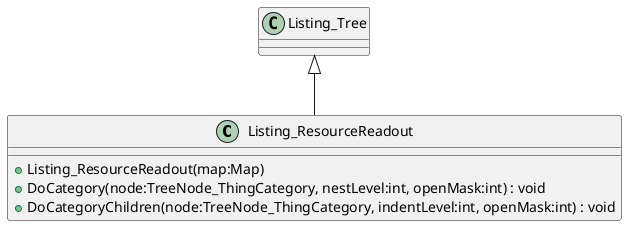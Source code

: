 @startuml
class Listing_ResourceReadout {
    + Listing_ResourceReadout(map:Map)
    + DoCategory(node:TreeNode_ThingCategory, nestLevel:int, openMask:int) : void
    + DoCategoryChildren(node:TreeNode_ThingCategory, indentLevel:int, openMask:int) : void
}
Listing_Tree <|-- Listing_ResourceReadout
@enduml

